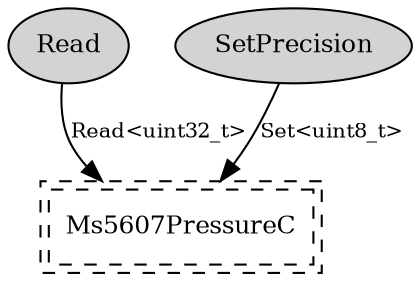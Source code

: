 digraph "tos.platforms.ucmini.chips.ms5607.PressureC" {
  n0x40b99010 [shape=ellipse, style=filled, label="Read", fontsize=12];
  "PressureC.Ms5607PressureC" [fontsize=12, shape=box,peripheries=2, style=dashed, label="Ms5607PressureC", URL="../chtml/tos.chips.ms5607.Ms5607PressureC.html"];
  n0x40bbe948 [shape=ellipse, style=filled, label="SetPrecision", fontsize=12];
  "PressureC.Ms5607PressureC" [fontsize=12, shape=box,peripheries=2, style=dashed, label="Ms5607PressureC", URL="../chtml/tos.chips.ms5607.Ms5607PressureC.html"];
  "n0x40b99010" -> "PressureC.Ms5607PressureC" [label="Read<uint32_t>", URL="../ihtml/tos.interfaces.Read.html", fontsize=10];
  "n0x40bbe948" -> "PressureC.Ms5607PressureC" [label="Set<uint8_t>", URL="../ihtml/tos.interfaces.Set.html", fontsize=10];
}
